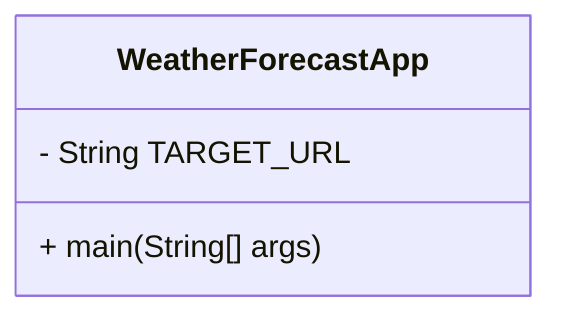 classDiagram
    class WeatherForecastApp {
        - String TARGET_URL
        + main(String[] args)
    }